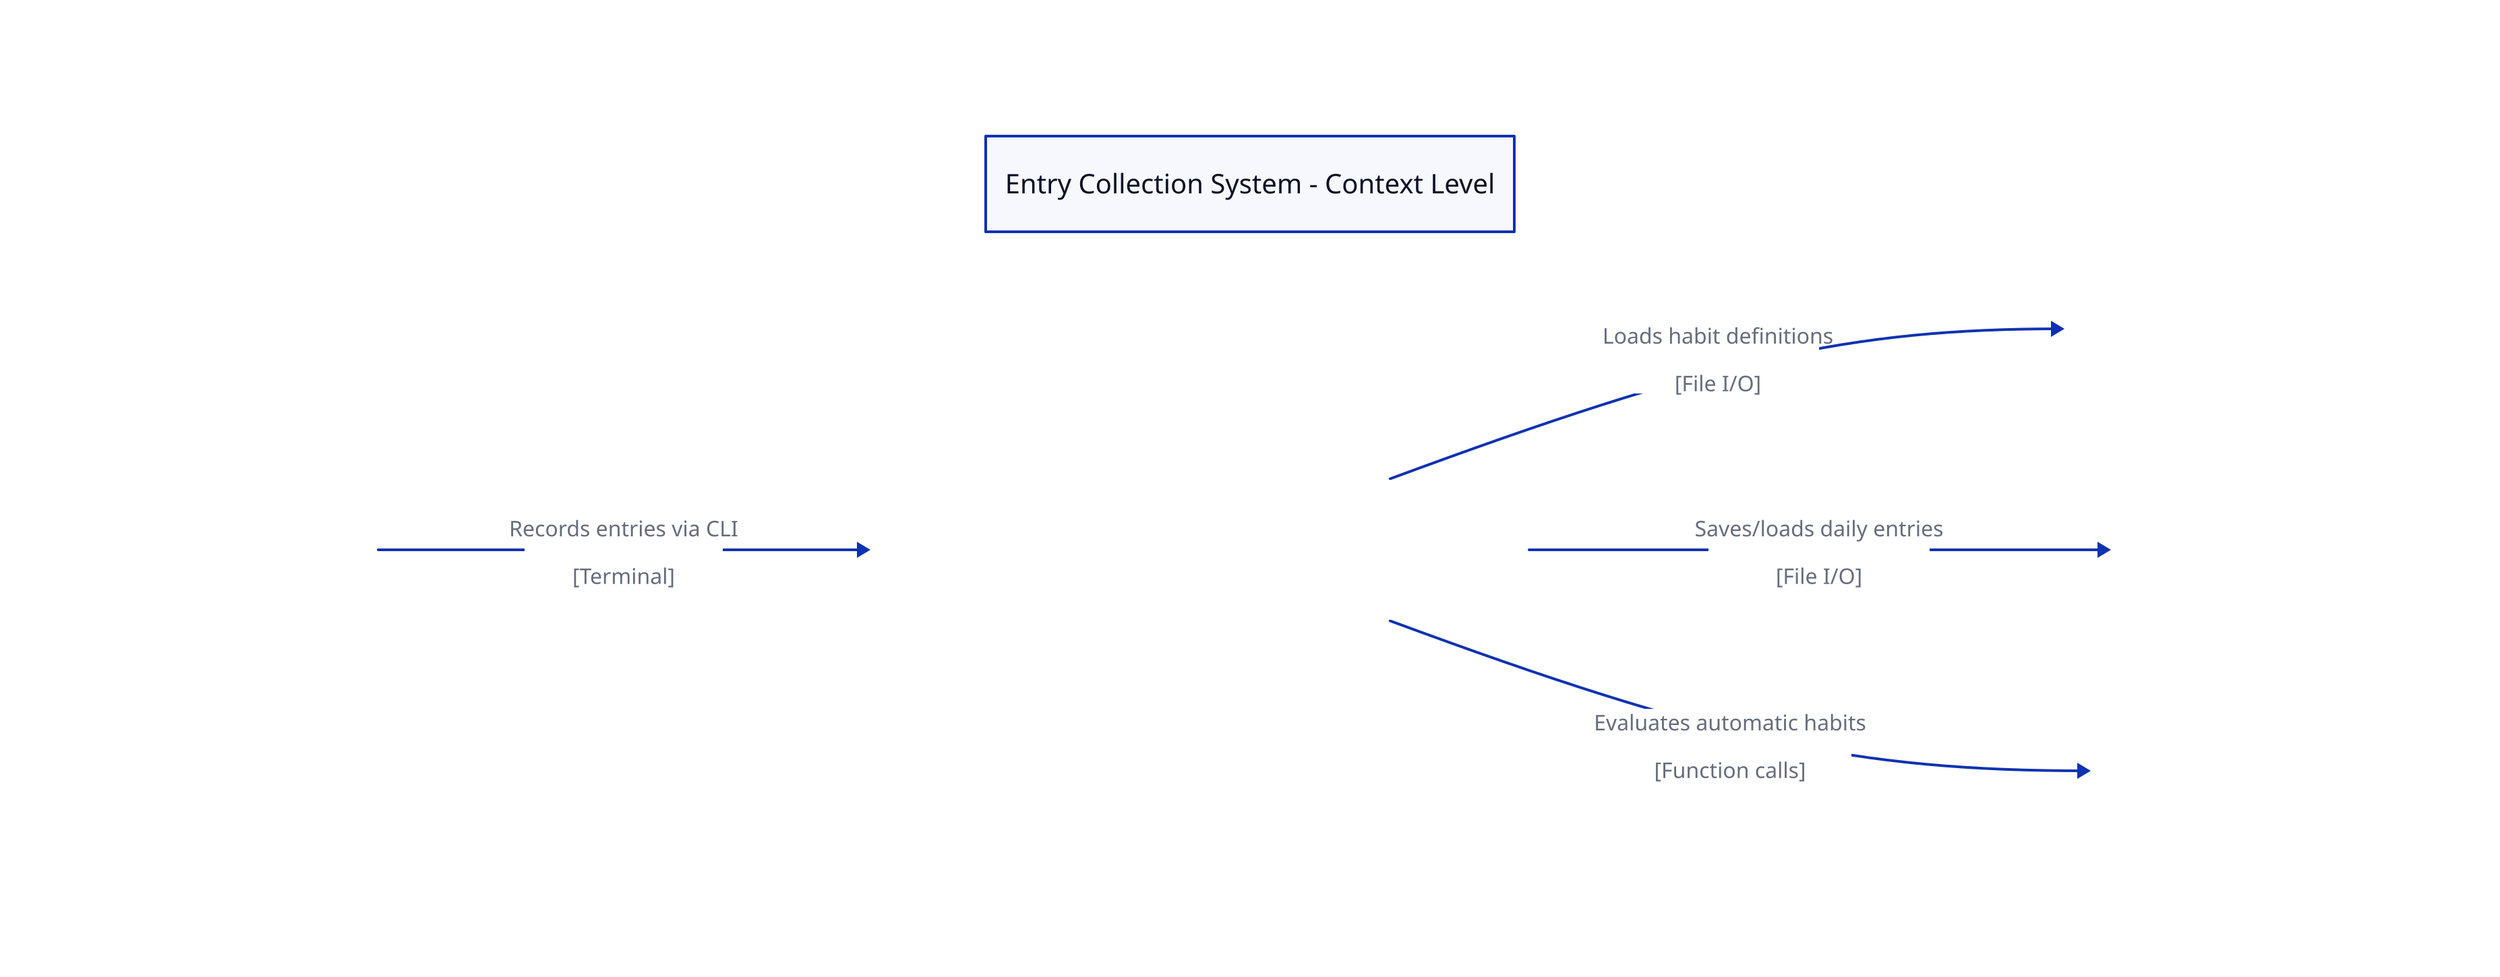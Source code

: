 direction: right

title: {
  label: Entry Collection System - Context Level
  near: top-center
  style.font-size: 20
  style.bold: true
}

user: {
  label: |md
    **User**
    
    [Person]
    
    Records daily habit entries
  |
  shape: person
  style.fill: "#08427b"
  style.font-color: white
}

entry_system: {
  label: |md
    **Entry Collection System**
    
    [Software System]
    
    Interactive CLI for habit data collection with immediate scoring feedback
  |
  style.fill: "#1168bd"
  style.font-color: white
}

habits_file: {
  label: |md
    **Habits Schema**
    
    [External System]
    
    YAML habit definitions from T009
  |
  style.fill: "#999999"
  style.font-color: white
}

entries_file: {
  label: |md
    **Entry Storage**
    
    [External System]
    
    Daily entry persistence
  |
  style.fill: "#999999"
  style.font-color: white
}

scoring_engine: {
  label: |md
    **Scoring Engine**
    
    [External System]
    
    Automatic habit evaluation
  |
  style.fill: "#999999"
  style.font-color: white
}

user -> entry_system: |md
  Records entries via CLI
  
  [Terminal]
|

entry_system -> habits_file: |md
  Loads habit definitions
  
  [File I/O]
|

entry_system -> entries_file: |md
  Saves/loads daily entries
  
  [File I/O]
|

entry_system -> scoring_engine: |md
  Evaluates automatic habits
  
  [Function calls]
|